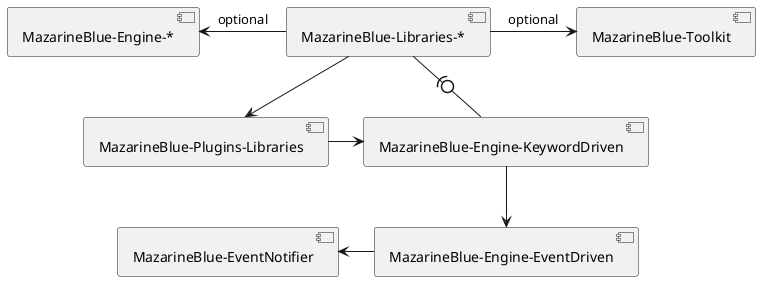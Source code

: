 @startuml
skinparam componentStyle uml2

[MazarineBlue-Libraries-*]-left->[MazarineBlue-Engine-*]: optional
[MazarineBlue-Libraries-*]-right->[MazarineBlue-Toolkit]: optional
[MazarineBlue-Libraries-*]-->[MazarineBlue-Plugins-Libraries]
[MazarineBlue-Libraries-*]-(0-[MazarineBlue-Engine-KeywordDriven]

[MazarineBlue-Plugins-Libraries]-right->[MazarineBlue-Engine-KeywordDriven]
[MazarineBlue-Engine-KeywordDriven]-->[MazarineBlue-Engine-EventDriven]
[MazarineBlue-Engine-EventDriven]-left->[MazarineBlue-EventNotifier]
@enduml

